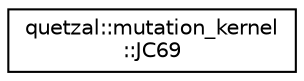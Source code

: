 digraph "Graphical Class Hierarchy"
{
 // LATEX_PDF_SIZE
  edge [fontname="Helvetica",fontsize="10",labelfontname="Helvetica",labelfontsize="10"];
  node [fontname="Helvetica",fontsize="10",shape=record];
  rankdir="LR";
  Node0 [label="quetzal::mutation_kernel\l::JC69",height=0.2,width=0.4,color="black", fillcolor="white", style="filled",URL="$classquetzal_1_1mutation__kernel_1_1_j_c69.html",tooltip=" "];
}
